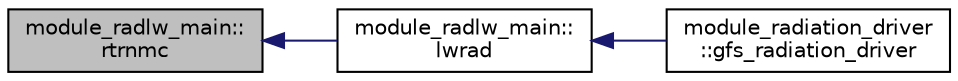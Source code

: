 digraph "module_radlw_main::rtrnmc"
{
  edge [fontname="Helvetica",fontsize="10",labelfontname="Helvetica",labelfontsize="10"];
  node [fontname="Helvetica",fontsize="10",shape=record];
  rankdir="LR";
  Node44 [label="module_radlw_main::\lrtrnmc",height=0.2,width=0.4,color="black", fillcolor="grey75", style="filled", fontcolor="black"];
  Node44 -> Node45 [dir="back",color="midnightblue",fontsize="10",style="solid"];
  Node45 [label="module_radlw_main::\llwrad",height=0.2,width=0.4,color="black", fillcolor="white", style="filled",URL="$group__module__radlw__main.html#gaf20db29eaadab298ccd8b6bf489a53f4",tooltip="This subroutine is the main LW radiation routine. "];
  Node45 -> Node46 [dir="back",color="midnightblue",fontsize="10",style="solid"];
  Node46 [label="module_radiation_driver\l::gfs_radiation_driver",height=0.2,width=0.4,color="black", fillcolor="white", style="filled",URL="$group__module__radiation__driver.html#ga9c5872d3bd177315e79977d40245a99a",tooltip="This subroutine is the driver of main radiation calculations. It sets up column profiles, such as pressure, temperature, moisture, gases, clouds, aerosols, etc., as well as surface radiative characteristics, such as surface albedo, and emissivity. The call of this subroutine is placed inside both the time advancing loop and the horizontal grid loop. "];
}
